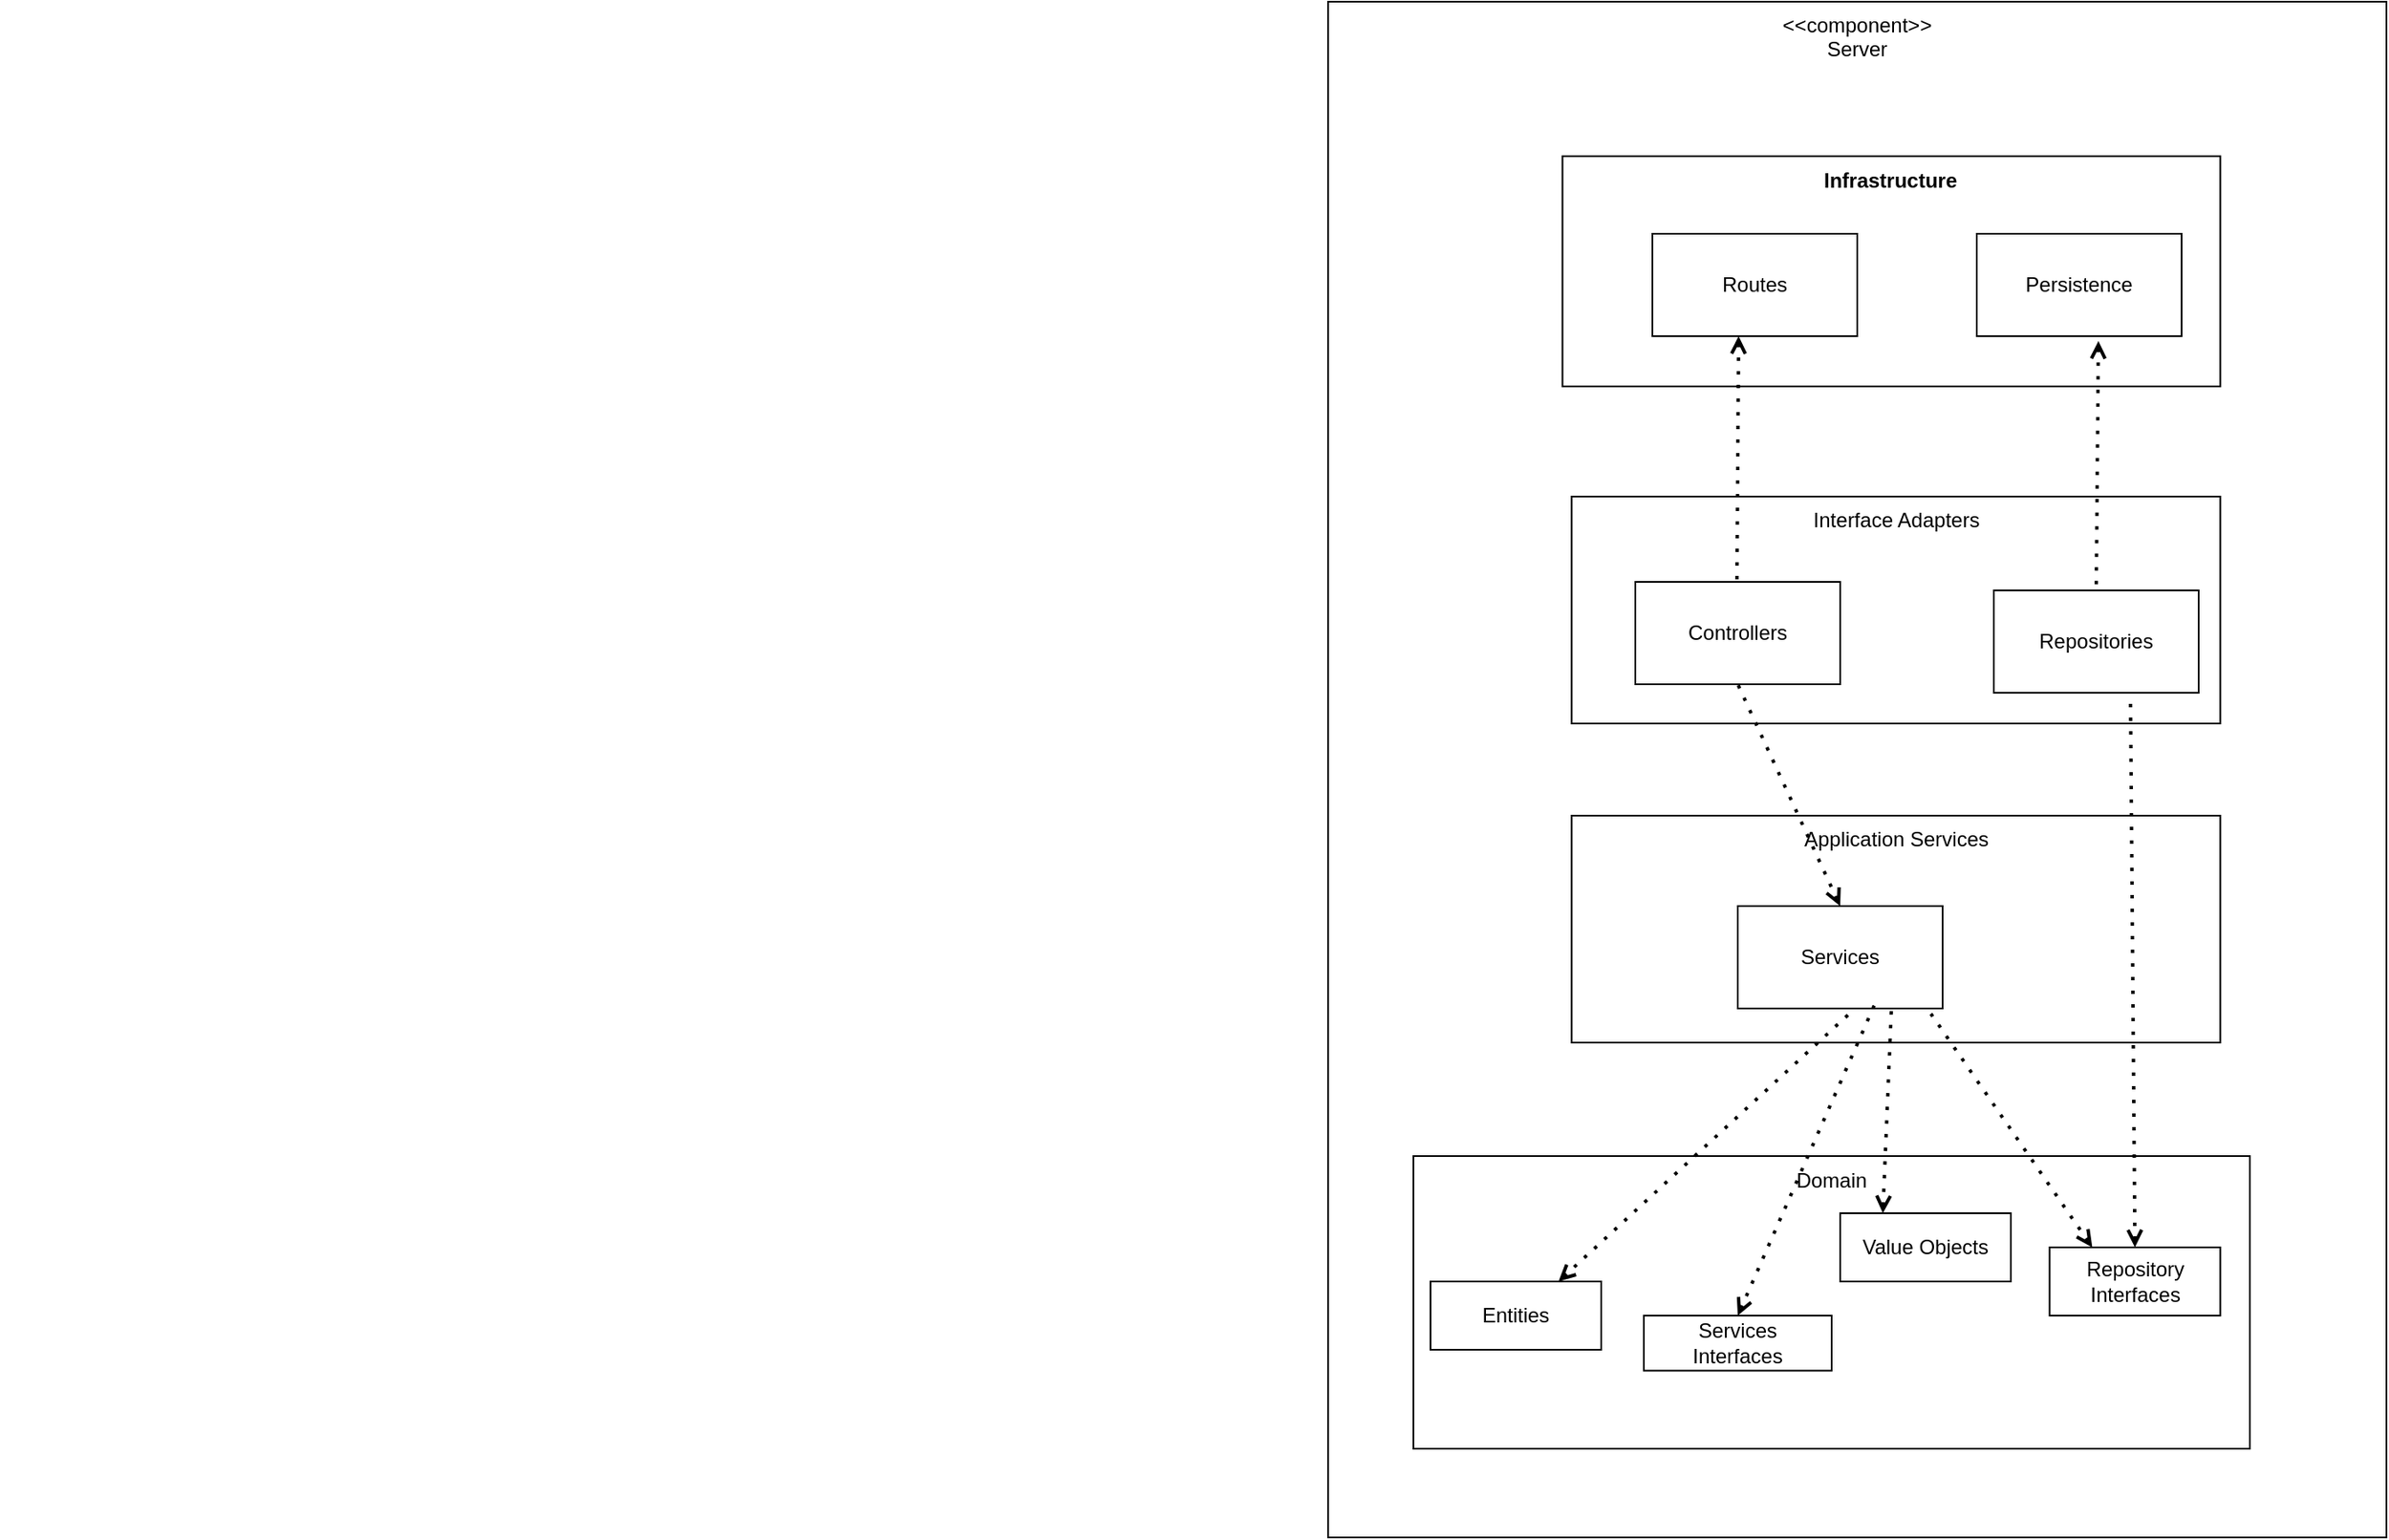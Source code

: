 <mxfile version="22.1.22" type="embed">
  <diagram id="Us82pt0M0TMXCUUHgqrs" name="Page-1">
    <mxGraphModel dx="953" dy="741" grid="1" gridSize="10" guides="1" tooltips="1" connect="1" arrows="1" fold="1" page="1" pageScale="1" pageWidth="850" pageHeight="1100" math="0" shadow="0">
      <root>
        <mxCell id="0" />
        <mxCell id="1" parent="0" />
        <mxCell id="34" style="edgeStyle=orthogonalEdgeStyle;rounded=0;orthogonalLoop=1;jettySize=auto;html=1;exitX=0.5;exitY=1;exitDx=0;exitDy=0;" parent="1" edge="1">
          <mxGeometry relative="1" as="geometry">
            <mxPoint x="230" y="276" as="sourcePoint" />
            <mxPoint x="230" y="276" as="targetPoint" />
          </mxGeometry>
        </mxCell>
        <mxCell id="81" value="&amp;lt;&amp;lt;component&amp;gt;&amp;gt;&lt;br&gt;Server" style="whiteSpace=wrap;html=1;verticalAlign=top;" parent="1" vertex="1">
          <mxGeometry x="1000" y="180" width="620" height="900" as="geometry" />
        </mxCell>
        <mxCell id="3" value="&lt;b style=&quot;background-color: initial;&quot;&gt;Infrastructure&lt;br&gt;&lt;br&gt;&lt;/b&gt;" style="html=1;dropTarget=0;whiteSpace=wrap;aspect=fixed;container=1;align=center;horizontal=1;verticalAlign=top;" parent="1" vertex="1">
          <mxGeometry x="1137.31" y="270.56" width="385.37" height="134.88" as="geometry">
            <mxRectangle x="1160" y="270.56" width="110" height="30" as="alternateBounds" />
          </mxGeometry>
        </mxCell>
        <mxCell id="4" value="Interface Adapters&lt;br&gt;" style="html=1;dropTarget=0;whiteSpace=wrap;aspect=fixed;container=1;align=center;horizontal=1;verticalAlign=top;" parent="1" vertex="1">
          <mxGeometry x="1142.68" y="470" width="380" height="133" as="geometry" />
        </mxCell>
        <mxCell id="83" value="Application Services" style="html=1;dropTarget=0;whiteSpace=wrap;aspect=fixed;container=1;align=center;horizontal=1;verticalAlign=top;" parent="1" vertex="1">
          <mxGeometry x="1142.68" y="657" width="380" height="133" as="geometry" />
        </mxCell>
        <mxCell id="84" value="Domain" style="html=1;dropTarget=0;whiteSpace=wrap;aspect=fixed;container=1;align=center;horizontal=1;verticalAlign=top;" parent="1" vertex="1">
          <mxGeometry x="1050" y="856.5" width="490" height="171.5" as="geometry" />
        </mxCell>
        <mxCell id="73" value="Routes" style="rounded=0;whiteSpace=wrap;html=1;" parent="1" vertex="1">
          <mxGeometry x="1190" y="316" width="120" height="60" as="geometry" />
        </mxCell>
        <mxCell id="85" value="Persistence" style="rounded=0;whiteSpace=wrap;html=1;" parent="1" vertex="1">
          <mxGeometry x="1380" y="316" width="120" height="60" as="geometry" />
        </mxCell>
        <mxCell id="86" value="Repositories" style="rounded=0;whiteSpace=wrap;html=1;" parent="1" vertex="1">
          <mxGeometry x="1390" y="525" width="120" height="60" as="geometry" />
        </mxCell>
        <mxCell id="87" value="Controllers" style="rounded=0;whiteSpace=wrap;html=1;" parent="1" vertex="1">
          <mxGeometry x="1180" y="520" width="120" height="60" as="geometry" />
        </mxCell>
        <mxCell id="88" value="Services" style="rounded=0;whiteSpace=wrap;html=1;" parent="1" vertex="1">
          <mxGeometry x="1240" y="710" width="120" height="60" as="geometry" />
        </mxCell>
        <mxCell id="89" value="Entities" style="rounded=0;whiteSpace=wrap;html=1;" parent="1" vertex="1">
          <mxGeometry x="1060" y="930" width="100" height="40" as="geometry" />
        </mxCell>
        <mxCell id="90" value="Value Objects" style="rounded=0;whiteSpace=wrap;html=1;" parent="1" vertex="1">
          <mxGeometry x="1300" y="890" width="100" height="40" as="geometry" />
        </mxCell>
        <mxCell id="91" value="Repository Interfaces" style="rounded=0;whiteSpace=wrap;html=1;" parent="1" vertex="1">
          <mxGeometry x="1422.68" y="910" width="100" height="40" as="geometry" />
        </mxCell>
        <mxCell id="92" value="" style="endArrow=none;dashed=1;html=1;dashPattern=1 3;strokeWidth=2;rounded=0;entryX=0.57;entryY=1.005;entryDx=0;entryDy=0;entryPerimeter=0;exitX=0.75;exitY=0;exitDx=0;exitDy=0;startArrow=open;startFill=0;" parent="1" source="89" target="88" edge="1">
          <mxGeometry width="50" height="50" relative="1" as="geometry">
            <mxPoint x="1200" y="850" as="sourcePoint" />
            <mxPoint x="1250" y="800" as="targetPoint" />
          </mxGeometry>
        </mxCell>
        <mxCell id="93" value="" style="endArrow=none;dashed=1;html=1;dashPattern=1 3;strokeWidth=2;rounded=0;entryX=0.75;entryY=1;entryDx=0;entryDy=0;exitX=0.25;exitY=0;exitDx=0;exitDy=0;startArrow=open;startFill=0;" parent="1" source="90" target="88" edge="1">
          <mxGeometry width="50" height="50" relative="1" as="geometry">
            <mxPoint x="1215" y="930" as="sourcePoint" />
            <mxPoint x="1258" y="780" as="targetPoint" />
          </mxGeometry>
        </mxCell>
        <mxCell id="94" value="" style="endArrow=none;dashed=1;html=1;dashPattern=1 3;strokeWidth=2;rounded=0;entryX=0.943;entryY=1.052;entryDx=0;entryDy=0;exitX=0.25;exitY=0;exitDx=0;exitDy=0;entryPerimeter=0;endFill=0;startArrow=open;startFill=0;" parent="1" source="91" target="88" edge="1">
          <mxGeometry width="50" height="50" relative="1" as="geometry">
            <mxPoint x="1295" y="930" as="sourcePoint" />
            <mxPoint x="1280" y="780" as="targetPoint" />
          </mxGeometry>
        </mxCell>
        <mxCell id="95" value="" style="endArrow=none;dashed=1;html=1;dashPattern=1 3;strokeWidth=2;rounded=0;entryX=0.5;entryY=1;entryDx=0;entryDy=0;exitX=0.5;exitY=0;exitDx=0;exitDy=0;startArrow=open;startFill=0;" parent="1" source="88" target="87" edge="1">
          <mxGeometry width="50" height="50" relative="1" as="geometry">
            <mxPoint x="1245" y="730" as="sourcePoint" />
            <mxPoint x="1230" y="580" as="targetPoint" />
          </mxGeometry>
        </mxCell>
        <mxCell id="96" value="" style="endArrow=none;dashed=1;html=1;dashPattern=1 3;strokeWidth=2;rounded=0;entryX=0.667;entryY=1;entryDx=0;entryDy=0;exitX=0.5;exitY=0;exitDx=0;exitDy=0;startArrow=open;startFill=0;entryPerimeter=0;" parent="1" source="91" target="86" edge="1">
          <mxGeometry width="50" height="50" relative="1" as="geometry">
            <mxPoint x="1250" y="720" as="sourcePoint" />
            <mxPoint x="1250" y="590" as="targetPoint" />
          </mxGeometry>
        </mxCell>
        <mxCell id="97" value="" style="endArrow=none;dashed=1;html=1;dashPattern=1 3;strokeWidth=2;rounded=0;entryX=0.5;entryY=0;entryDx=0;entryDy=0;exitX=0.594;exitY=1.048;exitDx=0;exitDy=0;startArrow=open;startFill=0;exitPerimeter=0;" parent="1" source="85" target="86" edge="1">
          <mxGeometry width="50" height="50" relative="1" as="geometry">
            <mxPoint x="1280" y="720" as="sourcePoint" />
            <mxPoint x="1430" y="595" as="targetPoint" />
          </mxGeometry>
        </mxCell>
        <mxCell id="98" value="" style="endArrow=none;dashed=1;html=1;dashPattern=1 3;strokeWidth=2;rounded=0;entryX=0.5;entryY=0;entryDx=0;entryDy=0;exitX=0.594;exitY=1.048;exitDx=0;exitDy=0;startArrow=open;startFill=0;exitPerimeter=0;" parent="1" edge="1">
          <mxGeometry width="50" height="50" relative="1" as="geometry">
            <mxPoint x="1240.5" y="376" as="sourcePoint" />
            <mxPoint x="1239.5" y="522" as="targetPoint" />
          </mxGeometry>
        </mxCell>
        <mxCell id="99" value="Services&lt;br&gt;Interfaces" style="rounded=0;whiteSpace=wrap;html=1;" vertex="1" parent="1">
          <mxGeometry x="1185" y="950" width="110" height="32.25" as="geometry" />
        </mxCell>
        <mxCell id="101" value="" style="endArrow=none;dashed=1;html=1;dashPattern=1 3;strokeWidth=2;rounded=0;entryX=0.667;entryY=0.967;entryDx=0;entryDy=0;exitX=0.5;exitY=0;exitDx=0;exitDy=0;startArrow=open;startFill=0;entryPerimeter=0;" edge="1" parent="1" source="99" target="88">
          <mxGeometry width="50" height="50" relative="1" as="geometry">
            <mxPoint x="1335" y="900" as="sourcePoint" />
            <mxPoint x="1340" y="780" as="targetPoint" />
          </mxGeometry>
        </mxCell>
      </root>
    </mxGraphModel>
  </diagram>
</mxfile>
